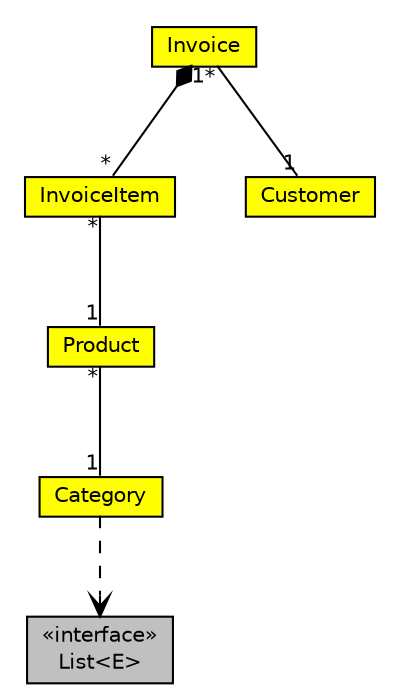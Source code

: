#!/usr/local/bin/dot
#
# Class diagram 
# Generated by UMLGraph version 5.3 (http://www.umlgraph.org/)
#

digraph G {
	edge [fontname="Helvetica",fontsize=10,labelfontname="Helvetica",labelfontsize=10];
	node [fontname="Helvetica",fontsize=10,shape=plaintext];
	nodesep=0.25;
	ranksep=0.5;
	// gr.spinellis.basic.invoice.InvoiceItem
	c164 [label=<<table title="gr.spinellis.basic.invoice.InvoiceItem" border="0" cellborder="1" cellspacing="0" cellpadding="2" port="p" bgcolor="yellow"><tr><td><table border="0" cellspacing="0" cellpadding="1"><tr><td align="center" balign="center"> InvoiceItem </td></tr></table></td></tr></table>>, URL="null", fontname="Helvetica", fontcolor="black", fontsize=10.0];
	// gr.spinellis.basic.invoice.Invoice
	c165 [label=<<table title="gr.spinellis.basic.invoice.Invoice" border="0" cellborder="1" cellspacing="0" cellpadding="2" port="p" bgcolor="yellow"><tr><td><table border="0" cellspacing="0" cellpadding="1"><tr><td align="center" balign="center"> Invoice </td></tr></table></td></tr></table>>, URL="null", fontname="Helvetica", fontcolor="black", fontsize=10.0];
	// gr.spinellis.basic.invoice.Customer
	c166 [label=<<table title="gr.spinellis.basic.invoice.Customer" border="0" cellborder="1" cellspacing="0" cellpadding="2" port="p" bgcolor="yellow"><tr><td><table border="0" cellspacing="0" cellpadding="1"><tr><td align="center" balign="center"> Customer </td></tr></table></td></tr></table>>, URL="null", fontname="Helvetica", fontcolor="black", fontsize=10.0];
	// gr.spinellis.basic.product.Product
	c167 [label=<<table title="gr.spinellis.basic.product.Product" border="0" cellborder="1" cellspacing="0" cellpadding="2" port="p" bgcolor="yellow"><tr><td><table border="0" cellspacing="0" cellpadding="1"><tr><td align="center" balign="center"> Product </td></tr></table></td></tr></table>>, URL="null", fontname="Helvetica", fontcolor="black", fontsize=10.0];
	// gr.spinellis.basic.product.Category
	c168 [label=<<table title="gr.spinellis.basic.product.Category" border="0" cellborder="1" cellspacing="0" cellpadding="2" port="p" bgcolor="yellow"><tr><td><table border="0" cellspacing="0" cellpadding="1"><tr><td align="center" balign="center"> Category </td></tr></table></td></tr></table>>, URL="null", fontname="Helvetica", fontcolor="black", fontsize=10.0];
	// gr.spinellis.basic.invoice.InvoiceItem ASSOC gr.spinellis.basic.product.Product
	c164:p -> c167:p [taillabel="*", label="", headlabel="1", fontname="Helvetica", fontcolor="black", fontsize=10.0, color="black", arrowhead=none];
	// gr.spinellis.basic.invoice.Invoice ASSOC gr.spinellis.basic.invoice.Customer
	c165:p -> c166:p [taillabel="*", label="", headlabel="1", fontname="Helvetica", fontcolor="black", fontsize=10.0, color="black", arrowhead=none];
	// gr.spinellis.basic.invoice.Invoice COMPOSED gr.spinellis.basic.invoice.InvoiceItem
	c165:p -> c164:p [taillabel="1", label="", headlabel="*", fontname="Helvetica", fontcolor="black", fontsize=10.0, color="black", arrowhead=none, arrowtail=diamond, dir=both];
	// gr.spinellis.basic.product.Product ASSOC gr.spinellis.basic.product.Category
	c167:p -> c168:p [taillabel="*", label="", headlabel="1", fontname="Helvetica", fontcolor="black", fontsize=10.0, color="black", arrowhead=none];
	// gr.spinellis.basic.product.Category DEPEND java.util.List<E>
	c168:p -> c202:p [taillabel="", label="", headlabel="", fontname="Helvetica", fontcolor="black", fontsize=10.0, color="black", arrowhead=open, style=dashed];
	// java.util.List<E>
	c202 [label=<<table title="java.util.List" border="0" cellborder="1" cellspacing="0" cellpadding="2" port="p" bgcolor="gray" href="http://java.sun.com/j2se/1.4.2/docs/api/java/util/List.html"><tr><td><table border="0" cellspacing="0" cellpadding="1"><tr><td align="center" balign="center"> &#171;interface&#187; </td></tr><tr><td align="center" balign="center"> List&lt;E&gt; </td></tr></table></td></tr></table>>, URL="http://java.sun.com/j2se/1.4.2/docs/api/java/util/List.html", fontname="Helvetica", fontcolor="black", fontsize=10.0];
}

